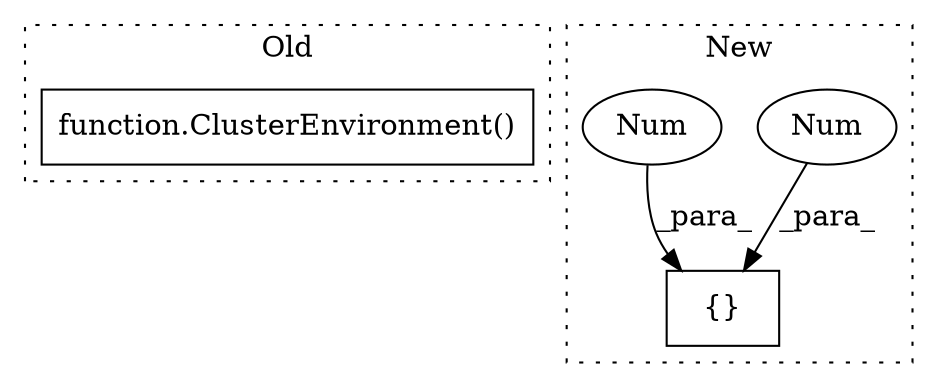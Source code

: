 digraph G {
subgraph cluster0 {
1 [label="function.ClusterEnvironment()" a="75" s="3700" l="64" shape="box"];
label = "Old";
style="dotted";
}
subgraph cluster1 {
2 [label="{}" a="59" s="9519,9524" l="1,0" shape="box"];
3 [label="Num" a="76" s="9523" l="1" shape="ellipse"];
4 [label="Num" a="76" s="9520" l="1" shape="ellipse"];
label = "New";
style="dotted";
}
3 -> 2 [label="_para_"];
4 -> 2 [label="_para_"];
}
